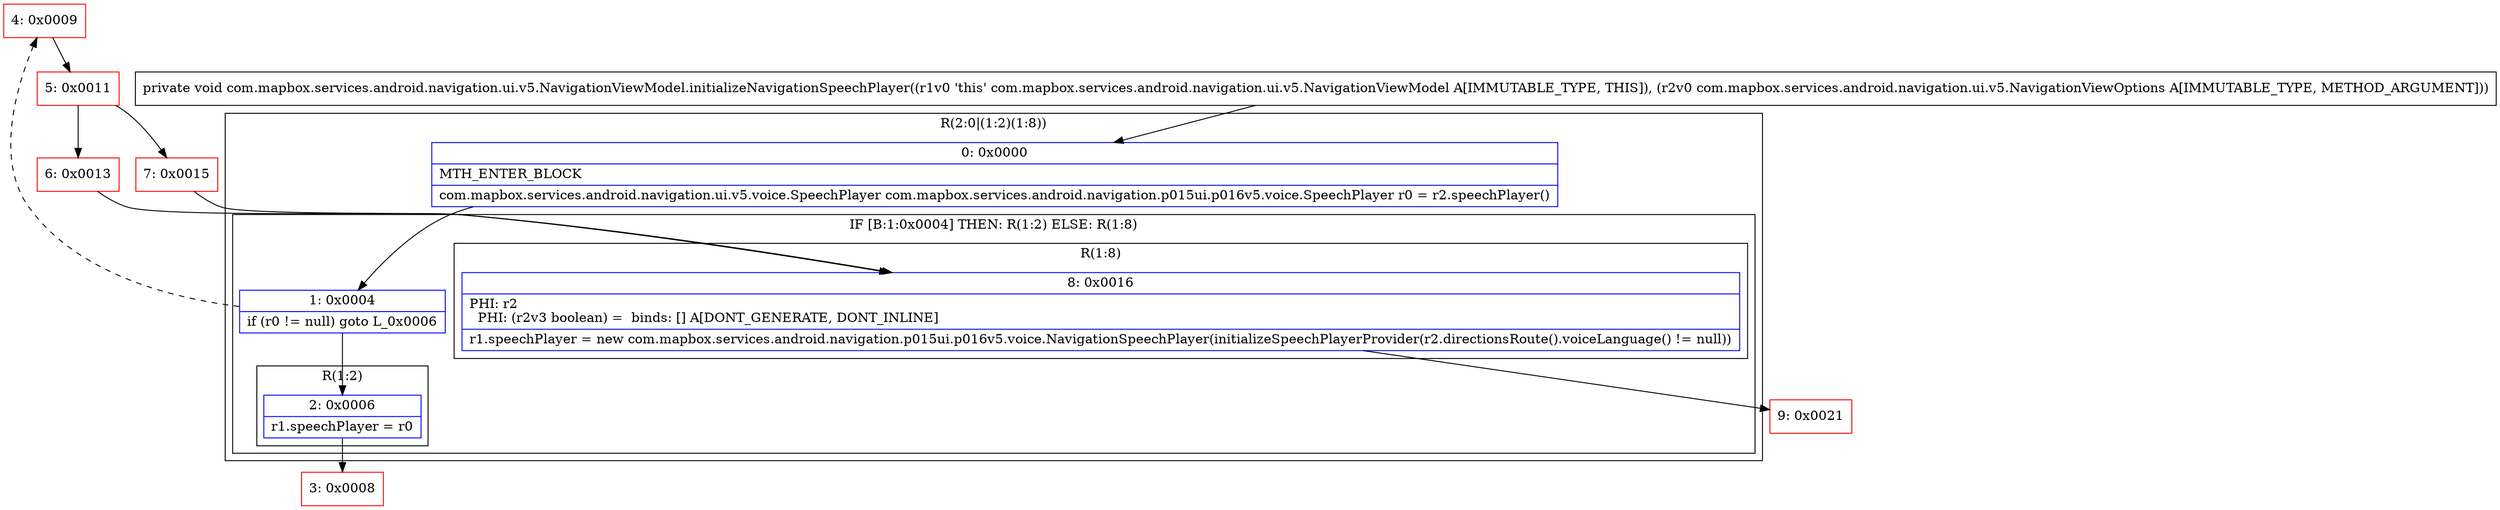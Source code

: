 digraph "CFG forcom.mapbox.services.android.navigation.ui.v5.NavigationViewModel.initializeNavigationSpeechPlayer(Lcom\/mapbox\/services\/android\/navigation\/ui\/v5\/NavigationViewOptions;)V" {
subgraph cluster_Region_1342606714 {
label = "R(2:0|(1:2)(1:8))";
node [shape=record,color=blue];
Node_0 [shape=record,label="{0\:\ 0x0000|MTH_ENTER_BLOCK\l|com.mapbox.services.android.navigation.ui.v5.voice.SpeechPlayer com.mapbox.services.android.navigation.p015ui.p016v5.voice.SpeechPlayer r0 = r2.speechPlayer()\l}"];
subgraph cluster_IfRegion_1276056682 {
label = "IF [B:1:0x0004] THEN: R(1:2) ELSE: R(1:8)";
node [shape=record,color=blue];
Node_1 [shape=record,label="{1\:\ 0x0004|if (r0 != null) goto L_0x0006\l}"];
subgraph cluster_Region_734224528 {
label = "R(1:2)";
node [shape=record,color=blue];
Node_2 [shape=record,label="{2\:\ 0x0006|r1.speechPlayer = r0\l}"];
}
subgraph cluster_Region_84541131 {
label = "R(1:8)";
node [shape=record,color=blue];
Node_8 [shape=record,label="{8\:\ 0x0016|PHI: r2 \l  PHI: (r2v3 boolean) =  binds: [] A[DONT_GENERATE, DONT_INLINE]\l|r1.speechPlayer = new com.mapbox.services.android.navigation.p015ui.p016v5.voice.NavigationSpeechPlayer(initializeSpeechPlayerProvider(r2.directionsRoute().voiceLanguage() != null))\l}"];
}
}
}
Node_3 [shape=record,color=red,label="{3\:\ 0x0008}"];
Node_4 [shape=record,color=red,label="{4\:\ 0x0009}"];
Node_5 [shape=record,color=red,label="{5\:\ 0x0011}"];
Node_6 [shape=record,color=red,label="{6\:\ 0x0013}"];
Node_7 [shape=record,color=red,label="{7\:\ 0x0015}"];
Node_9 [shape=record,color=red,label="{9\:\ 0x0021}"];
MethodNode[shape=record,label="{private void com.mapbox.services.android.navigation.ui.v5.NavigationViewModel.initializeNavigationSpeechPlayer((r1v0 'this' com.mapbox.services.android.navigation.ui.v5.NavigationViewModel A[IMMUTABLE_TYPE, THIS]), (r2v0 com.mapbox.services.android.navigation.ui.v5.NavigationViewOptions A[IMMUTABLE_TYPE, METHOD_ARGUMENT])) }"];
MethodNode -> Node_0;
Node_0 -> Node_1;
Node_1 -> Node_2;
Node_1 -> Node_4[style=dashed];
Node_2 -> Node_3;
Node_8 -> Node_9;
Node_4 -> Node_5;
Node_5 -> Node_6;
Node_5 -> Node_7;
Node_6 -> Node_8;
Node_7 -> Node_8;
}

